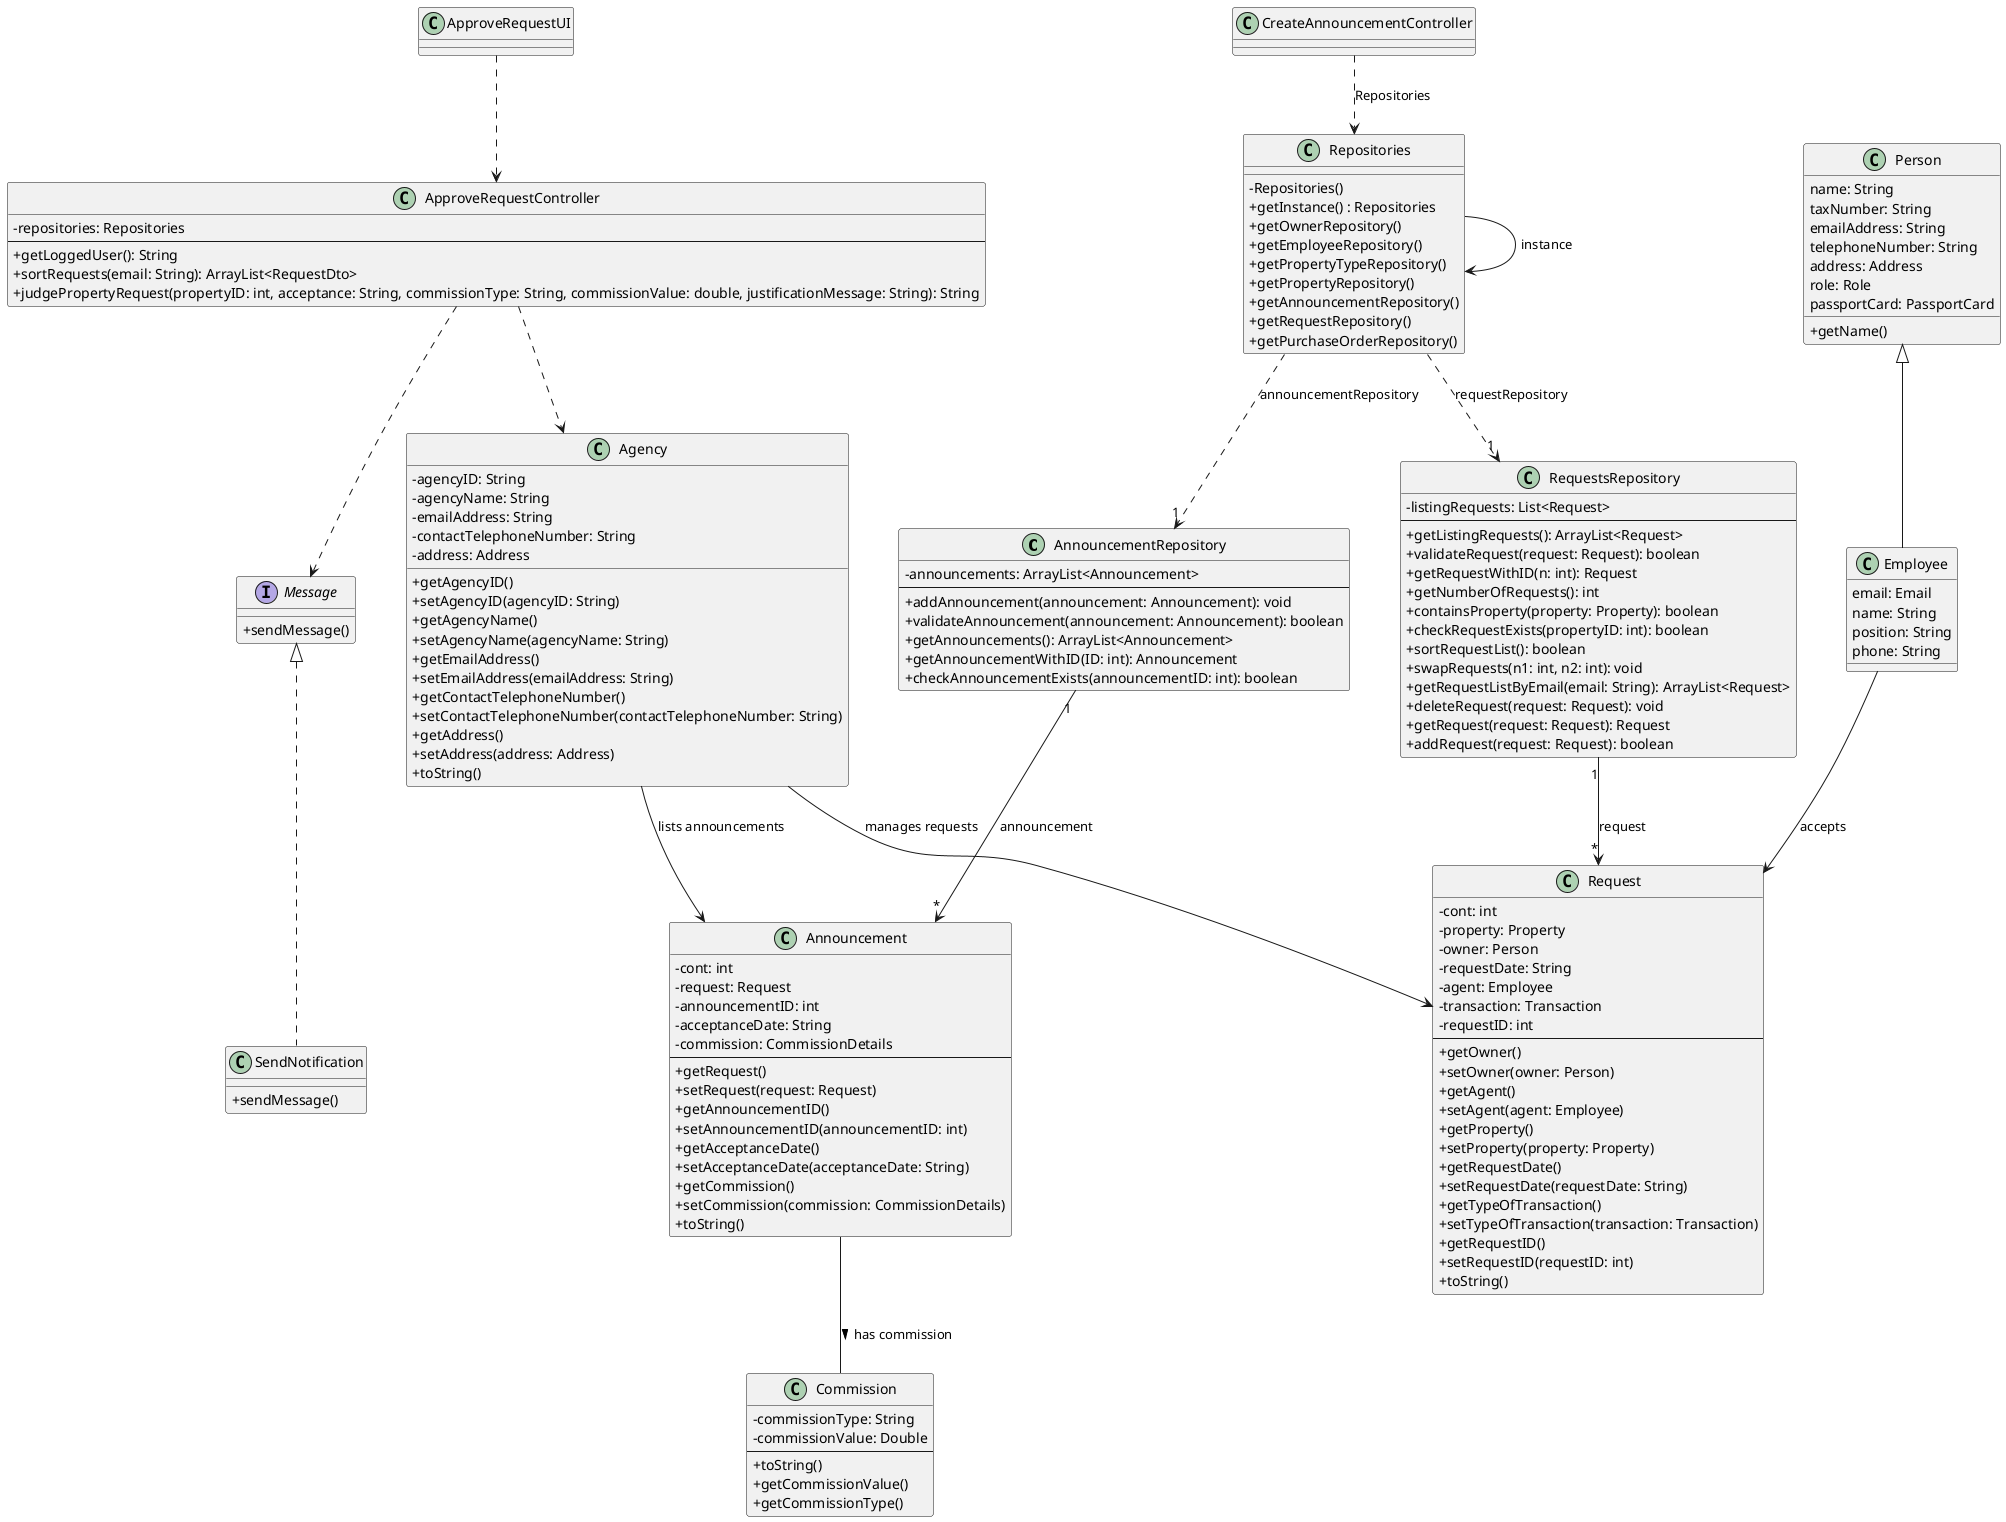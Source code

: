 @startuml
'skinparam monochrome true
skinparam packageStyle rectangle
skinparam shadowing false
skinparam linetype polyline
skinparam linetype orto

skinparam classAttributeIconSize 0
skinparam nodesep 50

class AnnouncementRepository {
  - announcements: ArrayList<Announcement>
  --
  + addAnnouncement(announcement: Announcement): void
  + validateAnnouncement(announcement: Announcement): boolean
  + getAnnouncements(): ArrayList<Announcement>
  + getAnnouncementWithID(ID: int): Announcement
  + checkAnnouncementExists(announcementID: int): boolean
}

class Employee extends Person{

email: Email
name: String
position: String
phone: String
}
class Person {

name: String
taxNumber: String
emailAddress: String
telephoneNumber: String
address: Address
role: Role
passportCard: PassportCard
+ getName()
}

class ApproveRequestController {
  - repositories: Repositories
  --
  + getLoggedUser(): String
  + sortRequests(email: String): ArrayList<RequestDto>
  + judgePropertyRequest(propertyID: int, acceptance: String, commissionType: String, commissionValue: double, justificationMessage: String): String
}

interface Message{
    +sendMessage()
}

class Agency {
    - agencyID: String
    - agencyName: String
    - emailAddress: String
    - contactTelephoneNumber: String
    - address: Address
    + getAgencyID()
    + setAgencyID(agencyID: String)
    + getAgencyName()
    + setAgencyName(agencyName: String)
    + getEmailAddress()
    + setEmailAddress(emailAddress: String)
    + getContactTelephoneNumber()
    + setContactTelephoneNumber(contactTelephoneNumber: String)
    + getAddress()
    + setAddress(address: Address)
    + toString()
}

class Announcement {
  - cont: int
  - request: Request
  - announcementID: int
  - acceptanceDate: String
  - commission: CommissionDetails
  --
  + getRequest()
  + setRequest(request: Request)
  + getAnnouncementID()
  + setAnnouncementID(announcementID: int)
  + getAcceptanceDate()
  + setAcceptanceDate(acceptanceDate: String)
  + getCommission()
  + setCommission(commission: CommissionDetails)
  + toString()
}

class SendNotification implements Message{
    +sendMessage()
}
class Commission {
  - commissionType: String
  - commissionValue: Double
  --
  + toString()
  + getCommissionValue()
  + getCommissionType()
}

class Request {
  - cont: int
  - property: Property
  - owner: Person
  - requestDate: String
  - agent: Employee
  - transaction: Transaction
  - requestID: int
  --
  + getOwner()
  + setOwner(owner: Person)
  + getAgent()
  + setAgent(agent: Employee)
  + getProperty()
  + setProperty(property: Property)
  + getRequestDate()
  + setRequestDate(requestDate: String)
  + getTypeOfTransaction()
  + setTypeOfTransaction(transaction: Transaction)
  + getRequestID()
  + setRequestID(requestID: int)
  + toString()
}
class RequestsRepository {
  - listingRequests: List<Request>
  --
  + getListingRequests(): ArrayList<Request>
  + validateRequest(request: Request): boolean
  + getRequestWithID(n: int): Request
  + getNumberOfRequests(): int
  + containsProperty(property: Property): boolean
  + checkRequestExists(propertyID: int): boolean
  + sortRequestList(): boolean
  + swapRequests(n1: int, n2: int): void
  + getRequestListByEmail(email: String): ArrayList<Request>
  + deleteRequest(request: Request): void
  + getRequest(request: Request): Request
  + addRequest(request: Request): boolean
}

class Repositories {
  - Repositories()
  +getInstance() : Repositories
  +getOwnerRepository()
  +getEmployeeRepository()
  +getPropertyTypeRepository()
  +getPropertyRepository()
  +getAnnouncementRepository()
  +getRequestRepository()
  +getPurchaseOrderRepository()
}

Employee --> Request : accepts
CreateAnnouncementController ..> Repositories : "Repositories"
Repositories --> Repositories : instance
Repositories ..> "1" AnnouncementRepository : announcementRepository
AnnouncementRepository "1" --> "*" Announcement : announcement
Repositories ..> "1" RequestsRepository : requestRepository
RequestsRepository "1" --> "*" Request : request


ApproveRequestUI ..> ApproveRequestController
ApproveRequestController ..> Agency
Agency --> Announcement :  lists announcements
Agency --> Request :  manages requests
Announcement -- Commission : > has commission
ApproveRequestController ..> Message

@enduml
